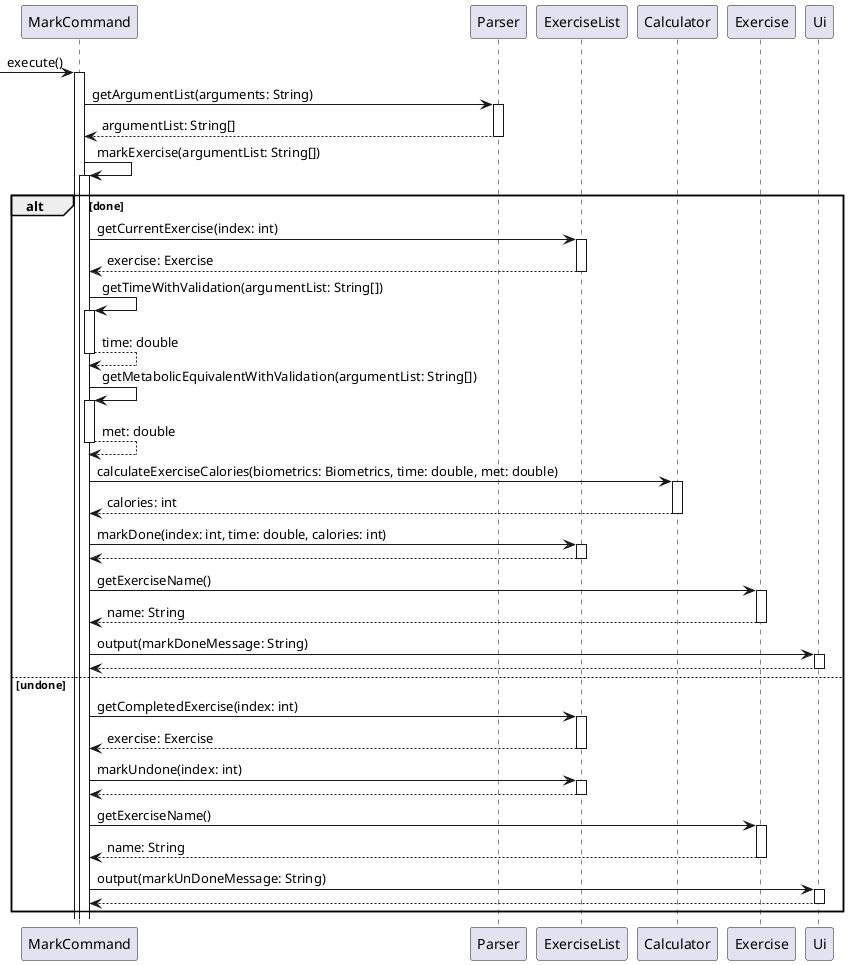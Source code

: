 @startuml
'https://plantuml.com/sequence-diagram

-> MarkCommand++:execute()
MarkCommand -> Parser++:getArgumentList(arguments: String)
return argumentList: String[]
MarkCommand -> MarkCommand++:markExercise(argumentList: String[])
alt done
MarkCommand -> ExerciseList++:getCurrentExercise(index: int)
return exercise: Exercise
MarkCommand -> MarkCommand++:getTimeWithValidation(argumentList: String[])
return time: double
MarkCommand -> MarkCommand++:getMetabolicEquivalentWithValidation(argumentList: String[])
return met: double
MarkCommand -> Calculator++:calculateExerciseCalories(biometrics: Biometrics, time: double, met: double)
return calories: int
MarkCommand -> ExerciseList++:markDone(index: int, time: double, calories: int)
return
MarkCommand -> Exercise++:getExerciseName()
return name: String
MarkCommand -> Ui++:output(markDoneMessage: String)
return
else undone
MarkCommand -> ExerciseList++:getCompletedExercise(index: int)
return exercise: Exercise
MarkCommand -> ExerciseList++:markUndone(index: int)
return
MarkCommand -> Exercise++:getExerciseName()
return name: String
MarkCommand -> Ui++:output(markUnDoneMessage: String)
return
end

@enduml